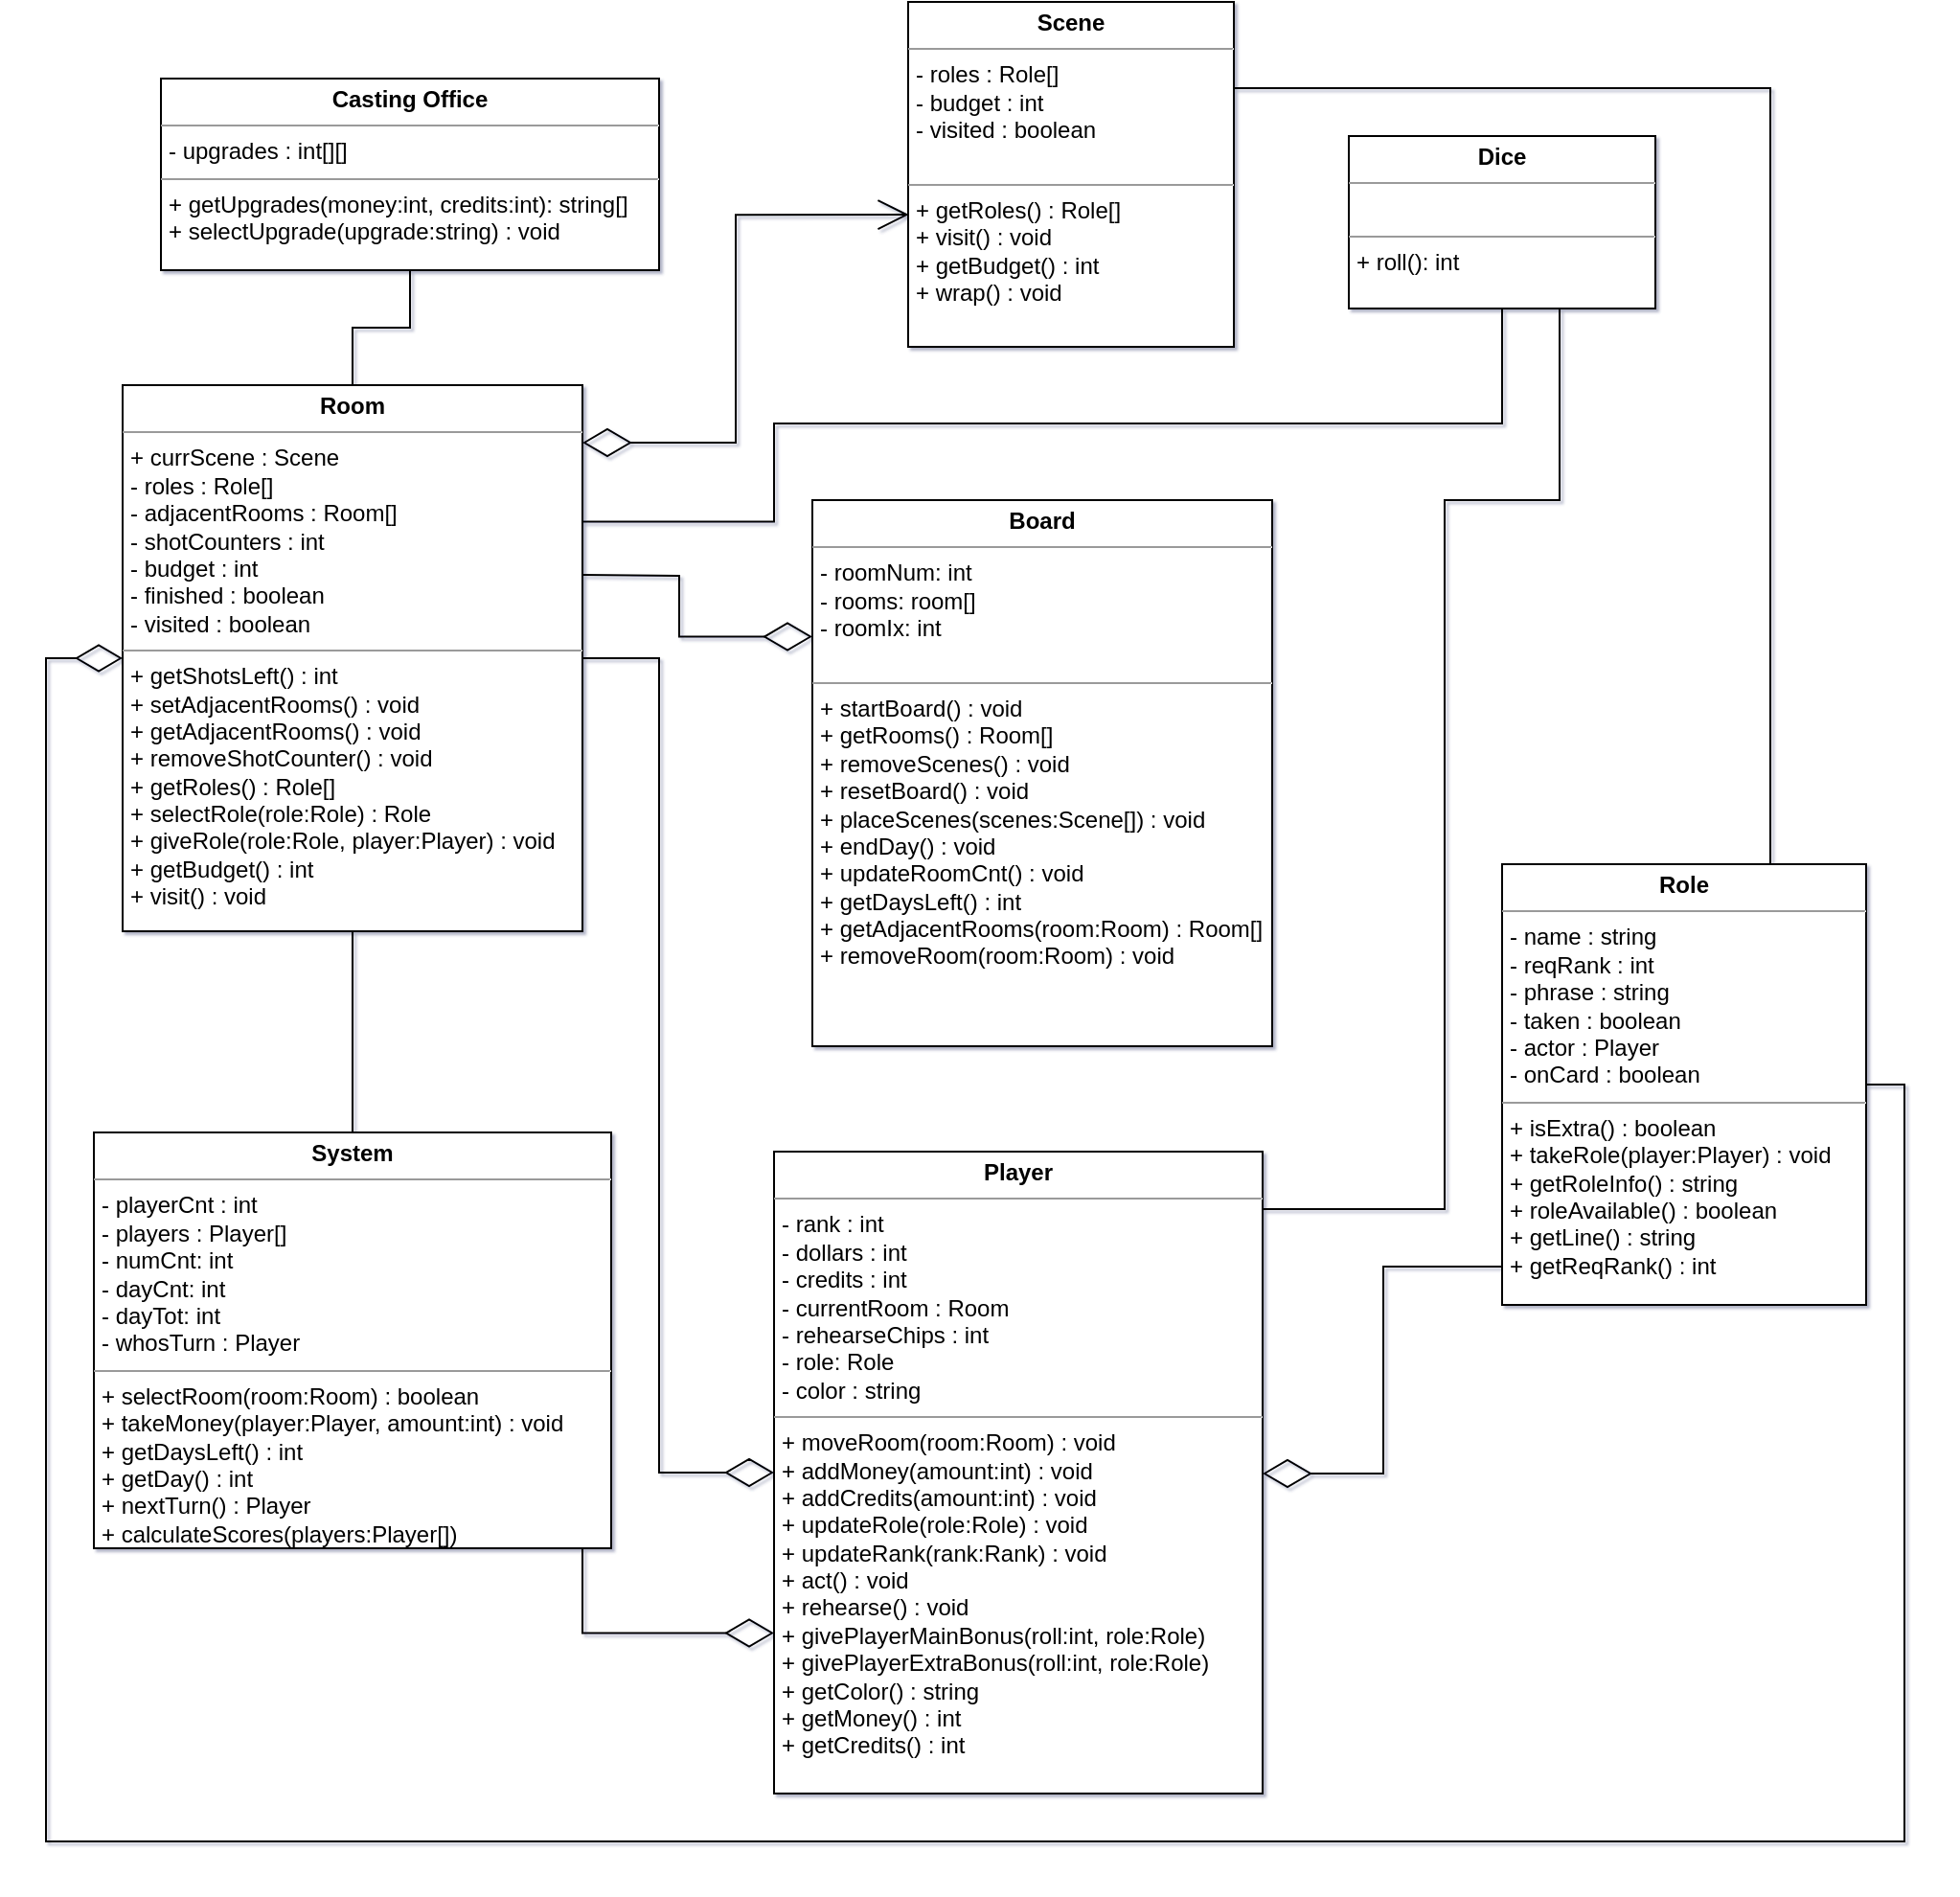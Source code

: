 <mxfile version="10.6.5" type="onedrive"><diagram id="fVTvQZVJanAwaT8dFzyd" name="Page-1"><mxGraphModel dx="1410" dy="1032" grid="1" gridSize="10" guides="1" tooltips="1" connect="1" arrows="1" fold="1" page="0" pageScale="1" pageWidth="850" pageHeight="1100" background="none" math="0" shadow="1"><root><mxCell id="0"/><mxCell id="1" parent="0"/><mxCell id="-_RDKnGKgNZBvPyS0_JO-11" style="edgeStyle=orthogonalEdgeStyle;rounded=0;orthogonalLoop=1;jettySize=auto;html=1;exitX=0.5;exitY=1;exitDx=0;exitDy=0;entryX=0.996;entryY=0.045;entryDx=0;entryDy=0;entryPerimeter=0;startArrow=none;startFill=0;endArrow=none;endFill=0;endSize=13;" parent="1" source="Oh5qe5PW7aSq9GqOu3Y6-1" target="Oh5qe5PW7aSq9GqOu3Y6-4" edge="1"><mxGeometry relative="1" as="geometry"><Array as="points"><mxPoint x="540" y="-30"/><mxPoint x="480" y="-30"/><mxPoint x="480" y="340"/><mxPoint x="384" y="340"/></Array></mxGeometry></mxCell><mxCell id="Oh5qe5PW7aSq9GqOu3Y6-1" value="&lt;p style=&quot;margin: 0px ; margin-top: 4px ; text-align: center&quot;&gt;&lt;b&gt;Dice&lt;/b&gt;&lt;/p&gt;&lt;hr size=&quot;1&quot;&gt;&lt;p style=&quot;margin: 0px ; margin-left: 4px&quot;&gt;&lt;br&gt;&lt;/p&gt;&lt;hr size=&quot;1&quot;&gt;&lt;p style=&quot;margin: 0px ; margin-left: 4px&quot;&gt;+ roll(): int&lt;/p&gt;" style="verticalAlign=top;align=left;overflow=fill;fontSize=12;fontFamily=Helvetica;html=1;" parent="1" vertex="1"><mxGeometry x="430" y="-220" width="160" height="90" as="geometry"/></mxCell><mxCell id="Oh5qe5PW7aSq9GqOu3Y6-4" value="&lt;p style=&quot;margin: 0px ; margin-top: 4px ; text-align: center&quot;&gt;&lt;b&gt;Player&lt;/b&gt;&lt;/p&gt;&lt;hr size=&quot;1&quot;&gt;&lt;p style=&quot;margin: 0px ; margin-left: 4px&quot;&gt;- rank : int&lt;/p&gt;&lt;p style=&quot;margin: 0px ; margin-left: 4px&quot;&gt;- dollars : int&lt;/p&gt;&lt;p style=&quot;margin: 0px ; margin-left: 4px&quot;&gt;- credits : int&lt;/p&gt;&lt;p style=&quot;margin: 0px ; margin-left: 4px&quot;&gt;- currentRoom : Room&lt;/p&gt;&lt;p style=&quot;margin: 0px ; margin-left: 4px&quot;&gt;- rehearseChips : int&lt;/p&gt;&lt;p style=&quot;margin: 0px ; margin-left: 4px&quot;&gt;- role: Role&lt;/p&gt;&lt;p style=&quot;margin: 0px ; margin-left: 4px&quot;&gt;- color : string&lt;/p&gt;&lt;hr size=&quot;1&quot;&gt;&lt;p style=&quot;margin: 0px ; margin-left: 4px&quot;&gt;+ moveRoom(room:Room) : void&lt;/p&gt;&lt;p style=&quot;margin: 0px ; margin-left: 4px&quot;&gt;+ addMoney(amount:int) : void&lt;/p&gt;&lt;p style=&quot;margin: 0px ; margin-left: 4px&quot;&gt;+ addCredits(amount:int) : void&lt;br&gt;&lt;/p&gt;&lt;p style=&quot;margin: 0px ; margin-left: 4px&quot;&gt;+ updateRole(role:Role) : void&lt;/p&gt;&lt;p style=&quot;margin: 0px ; margin-left: 4px&quot;&gt;+ updateRank(rank:Rank) : void&lt;/p&gt;&lt;p style=&quot;margin: 0px ; margin-left: 4px&quot;&gt;+ act() : void&lt;/p&gt;&lt;p style=&quot;margin: 0px ; margin-left: 4px&quot;&gt;+ rehearse() : void&lt;/p&gt;&lt;p style=&quot;margin: 0px ; margin-left: 4px&quot;&gt;+ givePlayerMainBonus(roll:int, role:Role)&lt;/p&gt;&lt;p style=&quot;margin: 0px ; margin-left: 4px&quot;&gt;+ givePlayerExtraBonus(roll:int, role:Role)&lt;/p&gt;&lt;p style=&quot;margin: 0px ; margin-left: 4px&quot;&gt;+ getColor() : string&lt;/p&gt;&lt;p style=&quot;margin: 0px ; margin-left: 4px&quot;&gt;+ getMoney() : int&lt;/p&gt;&lt;p style=&quot;margin: 0px ; margin-left: 4px&quot;&gt;+ getCredits() : int&lt;/p&gt;" style="verticalAlign=top;align=left;overflow=fill;fontSize=12;fontFamily=Helvetica;html=1;" parent="1" vertex="1"><mxGeometry x="130" y="310" width="255" height="335" as="geometry"/></mxCell><mxCell id="-_RDKnGKgNZBvPyS0_JO-5" style="edgeStyle=orthogonalEdgeStyle;rounded=0;orthogonalLoop=1;jettySize=auto;html=1;exitX=0;exitY=0.25;exitDx=0;exitDy=0;startArrow=diamondThin;startFill=0;endArrow=none;endFill=0;endSize=26;startSize=23;" parent="1" source="4h0PjpklvI_O5xGhgY6Q-2" edge="1"><mxGeometry relative="1" as="geometry"><mxPoint x="30" y="9" as="targetPoint"/></mxGeometry></mxCell><mxCell id="4h0PjpklvI_O5xGhgY6Q-2" value="&lt;p style=&quot;margin: 0px ; margin-top: 4px ; text-align: center&quot;&gt;&lt;b&gt;Board&lt;/b&gt;&lt;/p&gt;&lt;hr size=&quot;1&quot;&gt;&lt;p style=&quot;margin: 0px ; margin-left: 4px&quot;&gt;- roomNum: int&lt;/p&gt;&lt;p style=&quot;margin: 0px ; margin-left: 4px&quot;&gt;- rooms: room[]&lt;/p&gt;&lt;p style=&quot;margin: 0px ; margin-left: 4px&quot;&gt;- roomIx: int&lt;/p&gt;&lt;br&gt;&lt;hr size=&quot;1&quot;&gt;&lt;p style=&quot;margin: 0px ; margin-left: 4px&quot;&gt;+ startBoard() : void&lt;/p&gt;&lt;p style=&quot;margin: 0px ; margin-left: 4px&quot;&gt;+ getRooms() : Room[]&lt;/p&gt;&lt;p style=&quot;margin: 0px 0px 0px 4px&quot;&gt;+ removeScenes() : void&lt;/p&gt;&lt;p style=&quot;margin: 0px 0px 0px 4px&quot;&gt;+ resetBoard() : void&lt;/p&gt;&lt;p style=&quot;margin: 0px 0px 0px 4px&quot;&gt;+ placeScenes(scenes:Scene[]) : void&lt;/p&gt;&lt;p style=&quot;margin: 0px 0px 0px 4px&quot;&gt;&lt;span&gt;+ endDay() : void&lt;/span&gt;&lt;/p&gt;&lt;p style=&quot;margin: 0px 0px 0px 4px&quot;&gt;&lt;span&gt;+ updateRoomCnt() : void&lt;/span&gt;&lt;/p&gt;&lt;p style=&quot;margin: 0px 0px 0px 4px&quot;&gt;&lt;span&gt;+ getDaysLeft() : int&lt;/span&gt;&lt;/p&gt;&lt;p style=&quot;margin: 0px 0px 0px 4px&quot;&gt;&lt;span&gt;+ getAdjacentRooms(room:Room) : Room[]&lt;/span&gt;&lt;/p&gt;&lt;p style=&quot;margin: 0px 0px 0px 4px&quot;&gt;&lt;span&gt;+ removeRoom(room:Room) : void&lt;/span&gt;&lt;/p&gt;&lt;p&gt;&lt;br&gt;&lt;/p&gt;" style="verticalAlign=top;align=left;overflow=fill;fontSize=12;fontFamily=Helvetica;html=1;" parent="1" vertex="1"><mxGeometry x="150" y="-30" width="240" height="285" as="geometry"/></mxCell><mxCell id="jvkmlrlGC_k6huS0A-HS-1" style="edgeStyle=orthogonalEdgeStyle;rounded=0;orthogonalLoop=1;jettySize=auto;html=1;exitX=0.5;exitY=0;exitDx=0;exitDy=0;endArrow=none;endFill=0;" parent="1" source="4h0PjpklvI_O5xGhgY6Q-3" target="TUsEnVeMYbCECbRptGAs-1" edge="1"><mxGeometry relative="1" as="geometry"/></mxCell><mxCell id="-_RDKnGKgNZBvPyS0_JO-12" style="edgeStyle=orthogonalEdgeStyle;rounded=0;orthogonalLoop=1;jettySize=auto;html=1;startArrow=none;startFill=0;endArrow=diamondThin;endFill=0;endSize=23;entryX=0;entryY=0.75;entryDx=0;entryDy=0;startSize=9;" parent="1" source="4h0PjpklvI_O5xGhgY6Q-3" target="Oh5qe5PW7aSq9GqOu3Y6-4" edge="1"><mxGeometry relative="1" as="geometry"><mxPoint x="120" y="561" as="targetPoint"/><Array as="points"><mxPoint x="30" y="561"/></Array></mxGeometry></mxCell><mxCell id="4h0PjpklvI_O5xGhgY6Q-3" value="&lt;p style=&quot;margin: 0px ; margin-top: 4px ; text-align: center&quot;&gt;&lt;b&gt;System&lt;/b&gt;&lt;/p&gt;&lt;hr size=&quot;1&quot;&gt;&lt;p style=&quot;margin: 0px ; margin-left: 4px&quot;&gt;- playerCnt : int&lt;/p&gt;&lt;p style=&quot;margin: 0px ; margin-left: 4px&quot;&gt;- players : Player[]&lt;/p&gt;&lt;p style=&quot;margin: 0px ; margin-left: 4px&quot;&gt;- numCnt: int&lt;/p&gt;&lt;p style=&quot;margin: 0px ; margin-left: 4px&quot;&gt;- dayCnt: int&lt;/p&gt;&lt;p style=&quot;margin: 0px ; margin-left: 4px&quot;&gt;- dayTot: int&lt;/p&gt;&lt;p style=&quot;margin: 0px ; margin-left: 4px&quot;&gt;- whosTurn : Player&lt;/p&gt;&lt;hr size=&quot;1&quot;&gt;&lt;p style=&quot;margin: 0px ; margin-left: 4px&quot;&gt;+ selectRoom(room:Room) : boolean&lt;/p&gt;&lt;p style=&quot;margin: 0px ; margin-left: 4px&quot;&gt;+ takeMoney(player:Player, amount:int) : void&lt;/p&gt;&lt;p style=&quot;margin: 0px ; margin-left: 4px&quot;&gt;+ getDaysLeft() : int&lt;/p&gt;&lt;p style=&quot;margin: 0px ; margin-left: 4px&quot;&gt;+ getDay() : int&lt;/p&gt;&lt;p style=&quot;margin: 0px ; margin-left: 4px&quot;&gt;+ nextTurn() : Player&lt;/p&gt;&lt;p style=&quot;margin: 0px ; margin-left: 4px&quot;&gt;+ calculateScores(players:Player[])&lt;/p&gt;" style="verticalAlign=top;align=left;overflow=fill;fontSize=12;fontFamily=Helvetica;html=1;" parent="1" vertex="1"><mxGeometry x="-225" y="300" width="270" height="217" as="geometry"/></mxCell><mxCell id="-_RDKnGKgNZBvPyS0_JO-3" style="edgeStyle=orthogonalEdgeStyle;rounded=0;orthogonalLoop=1;jettySize=auto;html=1;exitX=1;exitY=0.5;exitDx=0;exitDy=0;entryX=0;entryY=0.5;entryDx=0;entryDy=0;startArrow=none;startFill=0;endArrow=diamondThin;endFill=0;endSize=23;" parent="1" source="TUsEnVeMYbCECbRptGAs-1" target="Oh5qe5PW7aSq9GqOu3Y6-4" edge="1"><mxGeometry relative="1" as="geometry"/></mxCell><mxCell id="-_RDKnGKgNZBvPyS0_JO-6" style="edgeStyle=orthogonalEdgeStyle;rounded=0;orthogonalLoop=1;jettySize=auto;html=1;exitX=1;exitY=0.25;exitDx=0;exitDy=0;entryX=0.5;entryY=1;entryDx=0;entryDy=0;startArrow=none;startFill=0;endArrow=none;endFill=0;endSize=20;" parent="1" source="TUsEnVeMYbCECbRptGAs-1" target="Oh5qe5PW7aSq9GqOu3Y6-1" edge="1"><mxGeometry relative="1" as="geometry"><Array as="points"><mxPoint x="130" y="-19"/><mxPoint x="130" y="-70"/><mxPoint x="510" y="-70"/><mxPoint x="510" y="-130"/></Array></mxGeometry></mxCell><mxCell id="-_RDKnGKgNZBvPyS0_JO-10" style="edgeStyle=orthogonalEdgeStyle;rounded=0;orthogonalLoop=1;jettySize=auto;html=1;startArrow=diamondThin;startFill=0;endArrow=open;endFill=0;endSize=14;entryX=0.002;entryY=0.617;entryDx=0;entryDy=0;entryPerimeter=0;startSize=23;" parent="1" source="TUsEnVeMYbCECbRptGAs-1" target="jvkmlrlGC_k6huS0A-HS-3" edge="1"><mxGeometry relative="1" as="geometry"><mxPoint x="190" y="-177" as="targetPoint"/><Array as="points"><mxPoint x="110" y="-60"/><mxPoint x="110" y="-179"/></Array></mxGeometry></mxCell><mxCell id="-_RDKnGKgNZBvPyS0_JO-15" style="edgeStyle=orthogonalEdgeStyle;rounded=0;orthogonalLoop=1;jettySize=auto;html=1;entryX=1;entryY=0.5;entryDx=0;entryDy=0;startArrow=diamondThin;startFill=0;endArrow=none;endFill=0;endSize=19;strokeWidth=1;startSize=22;" parent="1" source="TUsEnVeMYbCECbRptGAs-1" target="jvkmlrlGC_k6huS0A-HS-4" edge="1"><mxGeometry relative="1" as="geometry"><Array as="points"><mxPoint x="-250" y="53"/><mxPoint x="-250" y="670"/><mxPoint x="720" y="670"/><mxPoint x="720" y="275"/></Array></mxGeometry></mxCell><mxCell id="TUsEnVeMYbCECbRptGAs-1" value="&lt;p style=&quot;margin: 0px ; margin-top: 4px ; text-align: center&quot;&gt;&lt;b&gt;Room&lt;/b&gt;&lt;/p&gt;&lt;hr size=&quot;1&quot;&gt;&lt;p style=&quot;margin: 0px ; margin-left: 4px&quot;&gt;+ currScene : Scene&lt;/p&gt;&lt;p style=&quot;margin: 0px ; margin-left: 4px&quot;&gt;- roles : Role[]&lt;/p&gt;&lt;p style=&quot;margin: 0px ; margin-left: 4px&quot;&gt;- adjacentRooms : Room[]&lt;/p&gt;&lt;p style=&quot;margin: 0px ; margin-left: 4px&quot;&gt;- shotCounters : int&lt;br&gt;&lt;/p&gt;&lt;p style=&quot;margin: 0px ; margin-left: 4px&quot;&gt;- budget : int&lt;/p&gt;&lt;p style=&quot;margin: 0px ; margin-left: 4px&quot;&gt;- finished : boolean&lt;/p&gt;&lt;p style=&quot;margin: 0px ; margin-left: 4px&quot;&gt;- visited : boolean&lt;/p&gt;&lt;hr size=&quot;1&quot;&gt;&lt;p style=&quot;margin: 0px ; margin-left: 4px&quot;&gt;&lt;span&gt;+ getShotsLeft() : int&lt;/span&gt;&lt;br&gt;&lt;/p&gt;&lt;p style=&quot;margin: 0px ; margin-left: 4px&quot;&gt;+ setAdjacentRooms() : void&lt;/p&gt;&lt;p style=&quot;margin: 0px ; margin-left: 4px&quot;&gt;+ getAdjacentRooms() : void&lt;/p&gt;&lt;p style=&quot;margin: 0px ; margin-left: 4px&quot;&gt;+ removeShotCounter() : void&lt;/p&gt;&lt;p style=&quot;margin: 0px ; margin-left: 4px&quot;&gt;+ getRoles() : Role[]&lt;/p&gt;&lt;p style=&quot;margin: 0px ; margin-left: 4px&quot;&gt;+ selectRole(role:Role) : Role&lt;/p&gt;&lt;p style=&quot;margin: 0px ; margin-left: 4px&quot;&gt;+ giveRole(role:Role, player:Player) : void&lt;/p&gt;&lt;p style=&quot;margin: 0px ; margin-left: 4px&quot;&gt;+ getBudget() : int&lt;/p&gt;&lt;p style=&quot;margin: 0px ; margin-left: 4px&quot;&gt;+ visit() : void&lt;/p&gt;" style="verticalAlign=top;align=left;overflow=fill;fontSize=12;fontFamily=Helvetica;html=1;" parent="1" vertex="1"><mxGeometry x="-210" y="-90" width="240" height="285" as="geometry"/></mxCell><mxCell id="-_RDKnGKgNZBvPyS0_JO-7" style="edgeStyle=orthogonalEdgeStyle;rounded=0;orthogonalLoop=1;jettySize=auto;html=1;entryX=0.5;entryY=0;entryDx=0;entryDy=0;startArrow=none;startFill=0;endArrow=none;endFill=0;endSize=13;" parent="1" source="qErPJ1Qao0m9i1sgsm8N-1" target="TUsEnVeMYbCECbRptGAs-1" edge="1"><mxGeometry relative="1" as="geometry"/></mxCell><mxCell id="qErPJ1Qao0m9i1sgsm8N-1" value="&lt;p style=&quot;margin: 0px ; margin-top: 4px ; text-align: center&quot;&gt;&lt;b&gt;Casting Office&lt;/b&gt;&lt;/p&gt;&lt;hr size=&quot;1&quot;&gt;&lt;p style=&quot;margin: 0px ; margin-left: 4px&quot;&gt;- upgrades : int[][]&lt;/p&gt;&lt;hr size=&quot;1&quot;&gt;&lt;p style=&quot;margin: 0px ; margin-left: 4px&quot;&gt;+ getUpgrades(money:int, credits:int): string[]&lt;/p&gt;&lt;p style=&quot;margin: 0px ; margin-left: 4px&quot;&gt;+ selectUpgrade(upgrade:string) : void&lt;/p&gt;" style="verticalAlign=top;align=left;overflow=fill;fontSize=12;fontFamily=Helvetica;html=1;" parent="1" vertex="1"><mxGeometry x="-190" y="-250" width="260" height="100" as="geometry"/></mxCell><mxCell id="jvkmlrlGC_k6huS0A-HS-3" value="&lt;p style=&quot;margin: 0px ; margin-top: 4px ; text-align: center&quot;&gt;&lt;b&gt;Scene&lt;/b&gt;&lt;/p&gt;&lt;hr size=&quot;1&quot;&gt;&lt;p style=&quot;margin: 0px ; margin-left: 4px&quot;&gt;- roles : Role[]&lt;/p&gt;&lt;p style=&quot;margin: 0px ; margin-left: 4px&quot;&gt;- budget : int&lt;/p&gt;&lt;p style=&quot;margin: 0px ; margin-left: 4px&quot;&gt;- visited : boolean&lt;/p&gt;&lt;p style=&quot;margin: 0px ; margin-left: 4px&quot;&gt;&lt;br&gt;&lt;/p&gt;&lt;hr size=&quot;1&quot;&gt;&lt;p style=&quot;margin: 0px ; margin-left: 4px&quot;&gt;+ getRoles() : Role[]&lt;/p&gt;&lt;p style=&quot;margin: 0px ; margin-left: 4px&quot;&gt;+ visit() : void&lt;/p&gt;&lt;p style=&quot;margin: 0px ; margin-left: 4px&quot;&gt;+ getBudget() : int&lt;/p&gt;&lt;p style=&quot;margin: 0px ; margin-left: 4px&quot;&gt;+ wrap() : void&lt;/p&gt;&lt;p style=&quot;margin: 0px ; margin-left: 4px&quot;&gt;&lt;br&gt;&lt;/p&gt;" style="verticalAlign=top;align=left;overflow=fill;fontSize=12;fontFamily=Helvetica;html=1;" parent="1" vertex="1"><mxGeometry x="200" y="-290" width="170" height="180" as="geometry"/></mxCell><mxCell id="-_RDKnGKgNZBvPyS0_JO-14" style="edgeStyle=orthogonalEdgeStyle;rounded=0;orthogonalLoop=1;jettySize=auto;html=1;entryX=1;entryY=0.25;entryDx=0;entryDy=0;startArrow=none;startFill=0;endArrow=none;endFill=0;endSize=13;" parent="1" source="jvkmlrlGC_k6huS0A-HS-4" target="jvkmlrlGC_k6huS0A-HS-3" edge="1"><mxGeometry relative="1" as="geometry"><Array as="points"><mxPoint x="650" y="-245"/></Array></mxGeometry></mxCell><mxCell id="MUYyh56bBL0pDzH3x22O-2" style="edgeStyle=orthogonalEdgeStyle;rounded=0;orthogonalLoop=1;jettySize=auto;html=1;startArrow=none;startFill=0;endArrow=diamondThin;endFill=0;endSize=23;" edge="1" parent="1" source="jvkmlrlGC_k6huS0A-HS-4" target="Oh5qe5PW7aSq9GqOu3Y6-4"><mxGeometry relative="1" as="geometry"><Array as="points"><mxPoint x="448" y="370"/><mxPoint x="448" y="478"/></Array></mxGeometry></mxCell><mxCell id="jvkmlrlGC_k6huS0A-HS-4" value="&lt;p style=&quot;margin: 0px ; margin-top: 4px ; text-align: center&quot;&gt;&lt;b&gt;Role&lt;/b&gt;&lt;/p&gt;&lt;hr size=&quot;1&quot;&gt;&lt;p style=&quot;margin: 0px ; margin-left: 4px&quot;&gt;- name : string&lt;/p&gt;&lt;p style=&quot;margin: 0px ; margin-left: 4px&quot;&gt;- reqRank : int&lt;/p&gt;&lt;p style=&quot;margin: 0px ; margin-left: 4px&quot;&gt;- phrase : string&lt;/p&gt;&lt;p style=&quot;margin: 0px ; margin-left: 4px&quot;&gt;- taken : boolean&lt;/p&gt;&lt;p style=&quot;margin: 0px ; margin-left: 4px&quot;&gt;- actor : Player&lt;/p&gt;&lt;p style=&quot;margin: 0px ; margin-left: 4px&quot;&gt;- onCard : boolean&lt;/p&gt;&lt;hr size=&quot;1&quot;&gt;&lt;p style=&quot;margin: 0px ; margin-left: 4px&quot;&gt;+ isExtra() : boolean&lt;/p&gt;&lt;p style=&quot;margin: 0px ; margin-left: 4px&quot;&gt;+ takeRole(player:Player) : void&lt;/p&gt;&lt;p style=&quot;margin: 0px ; margin-left: 4px&quot;&gt;+ getRoleInfo() : string&lt;/p&gt;&lt;p style=&quot;margin: 0px ; margin-left: 4px&quot;&gt;+ roleAvailable() : boolean&lt;/p&gt;&lt;p style=&quot;margin: 0px ; margin-left: 4px&quot;&gt;+ getLine() : string&lt;/p&gt;&lt;p style=&quot;margin: 0px ; margin-left: 4px&quot;&gt;+ getReqRank() : int&lt;/p&gt;" style="verticalAlign=top;align=left;overflow=fill;fontSize=12;fontFamily=Helvetica;html=1;" parent="1" vertex="1"><mxGeometry x="510" y="160" width="190" height="230" as="geometry"/></mxCell></root></mxGraphModel></diagram></mxfile>